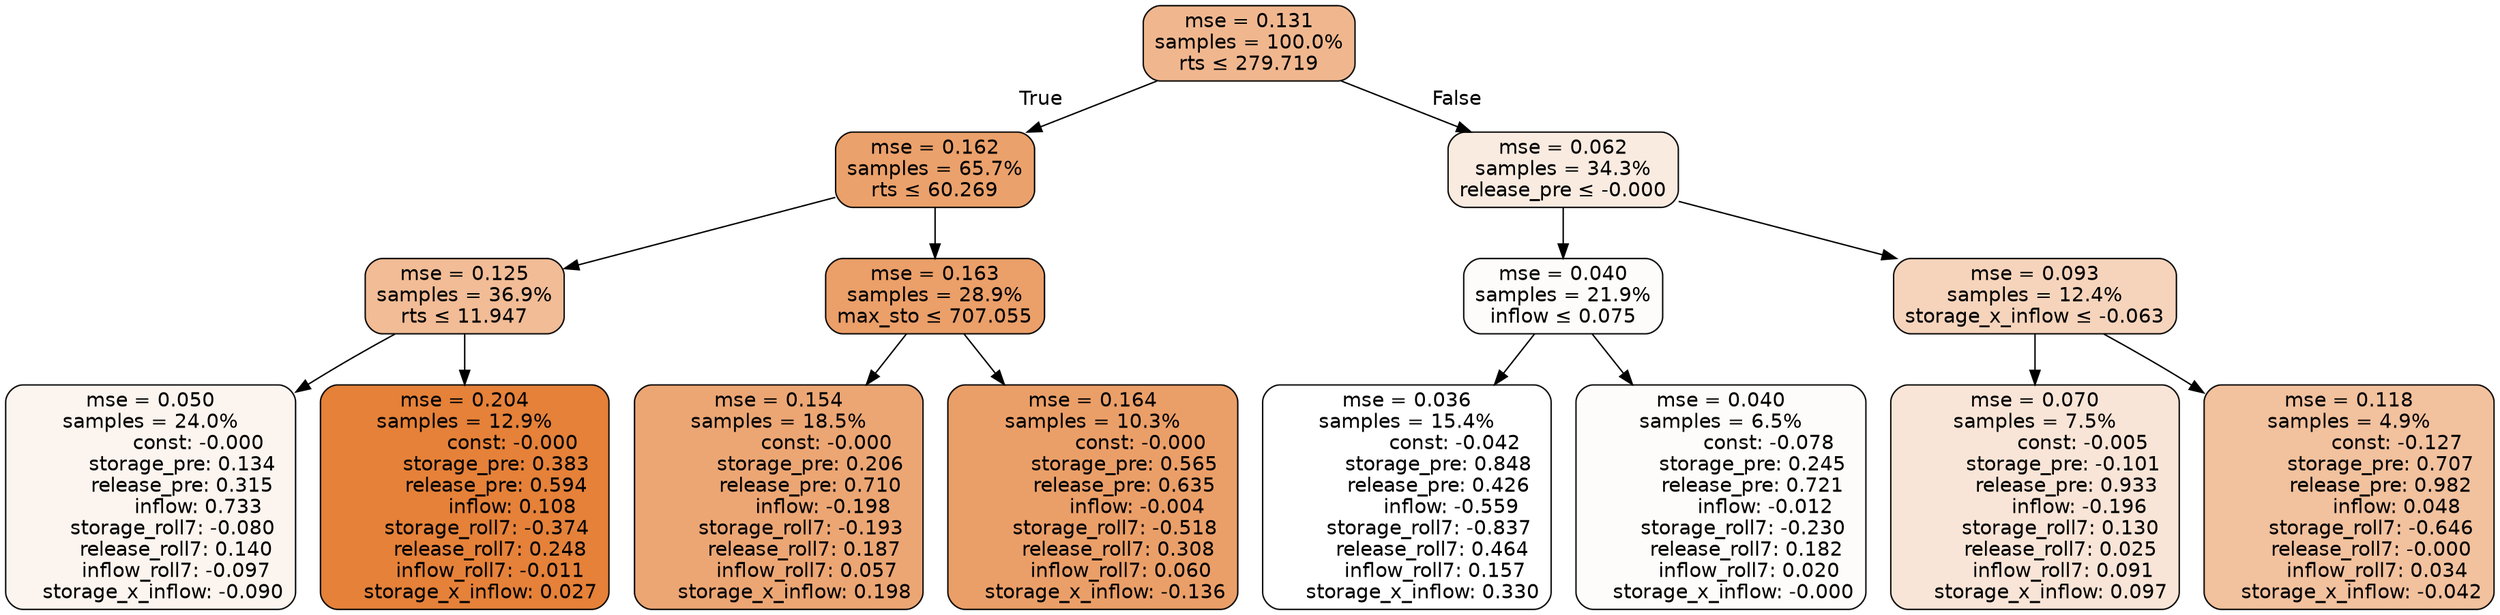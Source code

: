 digraph tree {
bgcolor="transparent"
node [shape=rectangle, style="filled, rounded", color="black", fontname=helvetica] ;
edge [fontname=helvetica] ;
	"0" [label="mse = 0.131
samples = 100.0%
rts &le; 279.719", fillcolor="#f0b78f"]
	"1" [label="mse = 0.162
samples = 65.7%
rts &le; 60.269", fillcolor="#eba16b"]
	"2" [label="mse = 0.125
samples = 36.9%
rts &le; 11.947", fillcolor="#f1bc96"]
	"3" [label="mse = 0.050
samples = 24.0%
               const: -0.000
          storage_pre: 0.134
          release_pre: 0.315
               inflow: 0.733
       storage_roll7: -0.080
        release_roll7: 0.140
        inflow_roll7: -0.097
    storage_x_inflow: -0.090", fillcolor="#fcf4ee"]
	"4" [label="mse = 0.204
samples = 12.9%
               const: -0.000
          storage_pre: 0.383
          release_pre: 0.594
               inflow: 0.108
       storage_roll7: -0.374
        release_roll7: 0.248
        inflow_roll7: -0.011
     storage_x_inflow: 0.027", fillcolor="#e58139"]
	"5" [label="mse = 0.163
samples = 28.9%
max_sto &le; 707.055", fillcolor="#eb9f69"]
	"6" [label="mse = 0.154
samples = 18.5%
               const: -0.000
          storage_pre: 0.206
          release_pre: 0.710
              inflow: -0.198
       storage_roll7: -0.193
        release_roll7: 0.187
         inflow_roll7: 0.057
     storage_x_inflow: 0.198", fillcolor="#eca674"]
	"7" [label="mse = 0.164
samples = 10.3%
               const: -0.000
          storage_pre: 0.565
          release_pre: 0.635
              inflow: -0.004
       storage_roll7: -0.518
        release_roll7: 0.308
         inflow_roll7: 0.060
    storage_x_inflow: -0.136", fillcolor="#eb9f68"]
	"8" [label="mse = 0.062
samples = 34.3%
release_pre &le; -0.000", fillcolor="#faebe0"]
	"9" [label="mse = 0.040
samples = 21.9%
inflow &le; 0.075", fillcolor="#fefcfa"]
	"10" [label="mse = 0.036
samples = 15.4%
               const: -0.042
          storage_pre: 0.848
          release_pre: 0.426
              inflow: -0.559
       storage_roll7: -0.837
        release_roll7: 0.464
         inflow_roll7: 0.157
     storage_x_inflow: 0.330", fillcolor="#ffffff"]
	"11" [label="mse = 0.040
samples = 6.5%
               const: -0.078
          storage_pre: 0.245
          release_pre: 0.721
              inflow: -0.012
       storage_roll7: -0.230
        release_roll7: 0.182
         inflow_roll7: 0.020
    storage_x_inflow: -0.000", fillcolor="#fefcfa"]
	"12" [label="mse = 0.093
samples = 12.4%
storage_x_inflow &le; -0.063", fillcolor="#f6d4bc"]
	"13" [label="mse = 0.070
samples = 7.5%
               const: -0.005
         storage_pre: -0.101
          release_pre: 0.933
              inflow: -0.196
        storage_roll7: 0.130
        release_roll7: 0.025
         inflow_roll7: 0.091
     storage_x_inflow: 0.097", fillcolor="#f9e5d7"]
	"14" [label="mse = 0.118
samples = 4.9%
               const: -0.127
          storage_pre: 0.707
          release_pre: 0.982
               inflow: 0.048
       storage_roll7: -0.646
       release_roll7: -0.000
         inflow_roll7: 0.034
    storage_x_inflow: -0.042", fillcolor="#f2c19e"]

	"0" -> "1" [labeldistance=2.5, labelangle=45, headlabel="True"]
	"1" -> "2"
	"2" -> "3"
	"2" -> "4"
	"1" -> "5"
	"5" -> "6"
	"5" -> "7"
	"0" -> "8" [labeldistance=2.5, labelangle=-45, headlabel="False"]
	"8" -> "9"
	"9" -> "10"
	"9" -> "11"
	"8" -> "12"
	"12" -> "13"
	"12" -> "14"
}